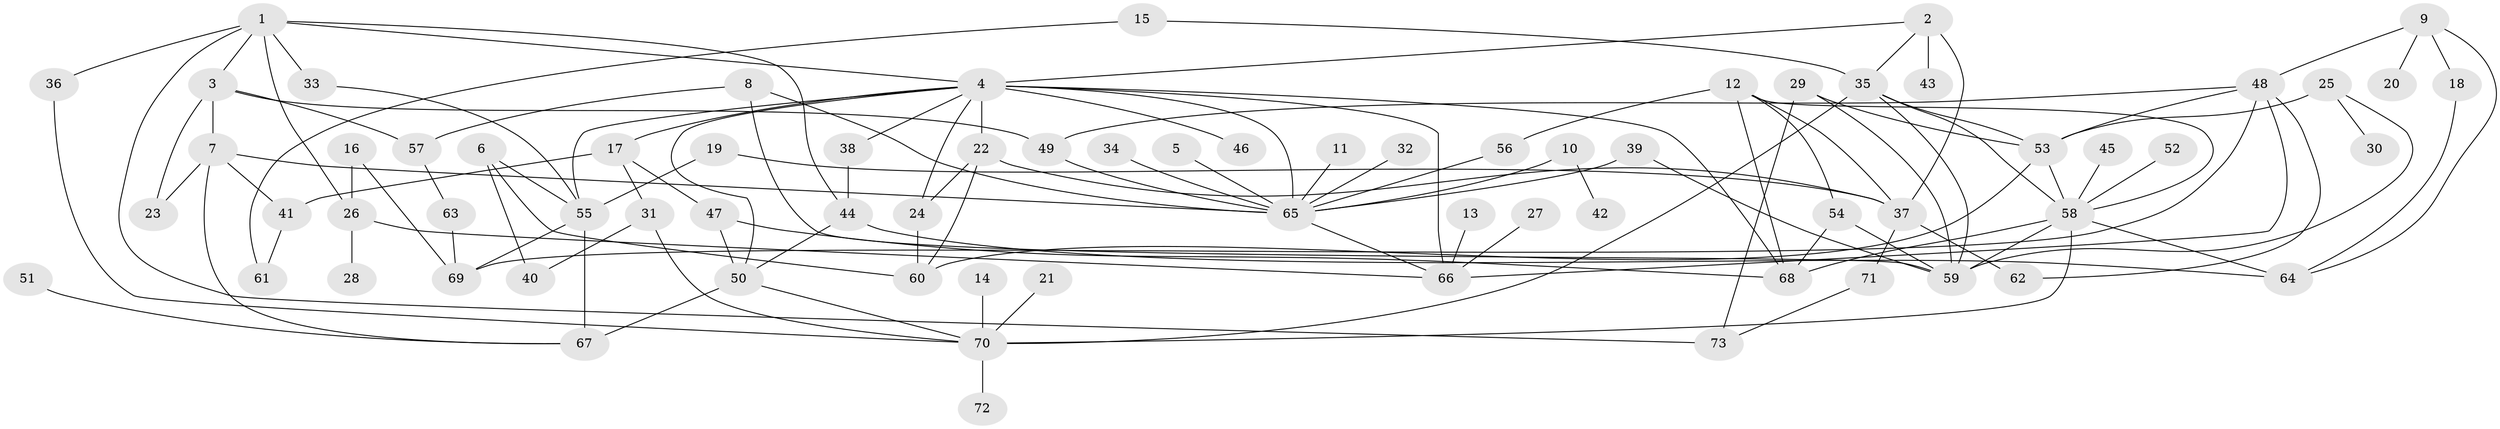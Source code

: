 // original degree distribution, {10: 0.013793103448275862, 8: 0.006896551724137931, 7: 0.013793103448275862, 5: 0.05517241379310345, 4: 0.15172413793103448, 3: 0.20689655172413793, 6: 0.013793103448275862, 2: 0.30344827586206896, 1: 0.23448275862068965}
// Generated by graph-tools (version 1.1) at 2025/49/03/09/25 03:49:25]
// undirected, 73 vertices, 121 edges
graph export_dot {
graph [start="1"]
  node [color=gray90,style=filled];
  1;
  2;
  3;
  4;
  5;
  6;
  7;
  8;
  9;
  10;
  11;
  12;
  13;
  14;
  15;
  16;
  17;
  18;
  19;
  20;
  21;
  22;
  23;
  24;
  25;
  26;
  27;
  28;
  29;
  30;
  31;
  32;
  33;
  34;
  35;
  36;
  37;
  38;
  39;
  40;
  41;
  42;
  43;
  44;
  45;
  46;
  47;
  48;
  49;
  50;
  51;
  52;
  53;
  54;
  55;
  56;
  57;
  58;
  59;
  60;
  61;
  62;
  63;
  64;
  65;
  66;
  67;
  68;
  69;
  70;
  71;
  72;
  73;
  1 -- 3 [weight=1.0];
  1 -- 4 [weight=1.0];
  1 -- 26 [weight=1.0];
  1 -- 33 [weight=1.0];
  1 -- 36 [weight=1.0];
  1 -- 44 [weight=1.0];
  1 -- 73 [weight=1.0];
  2 -- 4 [weight=1.0];
  2 -- 35 [weight=1.0];
  2 -- 37 [weight=1.0];
  2 -- 43 [weight=1.0];
  3 -- 7 [weight=1.0];
  3 -- 23 [weight=1.0];
  3 -- 49 [weight=1.0];
  3 -- 57 [weight=1.0];
  4 -- 17 [weight=1.0];
  4 -- 22 [weight=1.0];
  4 -- 24 [weight=1.0];
  4 -- 38 [weight=1.0];
  4 -- 46 [weight=1.0];
  4 -- 50 [weight=1.0];
  4 -- 55 [weight=1.0];
  4 -- 65 [weight=2.0];
  4 -- 66 [weight=1.0];
  4 -- 68 [weight=1.0];
  5 -- 65 [weight=1.0];
  6 -- 40 [weight=1.0];
  6 -- 55 [weight=1.0];
  6 -- 60 [weight=1.0];
  7 -- 23 [weight=1.0];
  7 -- 41 [weight=1.0];
  7 -- 65 [weight=1.0];
  7 -- 67 [weight=1.0];
  8 -- 57 [weight=1.0];
  8 -- 59 [weight=1.0];
  8 -- 65 [weight=1.0];
  9 -- 18 [weight=1.0];
  9 -- 20 [weight=1.0];
  9 -- 48 [weight=1.0];
  9 -- 64 [weight=1.0];
  10 -- 42 [weight=1.0];
  10 -- 65 [weight=1.0];
  11 -- 65 [weight=1.0];
  12 -- 37 [weight=1.0];
  12 -- 54 [weight=1.0];
  12 -- 56 [weight=1.0];
  12 -- 58 [weight=1.0];
  12 -- 68 [weight=1.0];
  13 -- 66 [weight=1.0];
  14 -- 70 [weight=1.0];
  15 -- 35 [weight=1.0];
  15 -- 61 [weight=1.0];
  16 -- 26 [weight=1.0];
  16 -- 69 [weight=1.0];
  17 -- 31 [weight=1.0];
  17 -- 41 [weight=1.0];
  17 -- 47 [weight=1.0];
  18 -- 64 [weight=1.0];
  19 -- 37 [weight=1.0];
  19 -- 55 [weight=1.0];
  21 -- 70 [weight=1.0];
  22 -- 24 [weight=1.0];
  22 -- 37 [weight=1.0];
  22 -- 60 [weight=1.0];
  24 -- 60 [weight=1.0];
  25 -- 30 [weight=1.0];
  25 -- 53 [weight=1.0];
  25 -- 59 [weight=1.0];
  26 -- 28 [weight=1.0];
  26 -- 66 [weight=1.0];
  27 -- 66 [weight=1.0];
  29 -- 53 [weight=1.0];
  29 -- 59 [weight=1.0];
  29 -- 73 [weight=1.0];
  31 -- 40 [weight=1.0];
  31 -- 70 [weight=1.0];
  32 -- 65 [weight=1.0];
  33 -- 55 [weight=1.0];
  34 -- 65 [weight=1.0];
  35 -- 53 [weight=1.0];
  35 -- 58 [weight=1.0];
  35 -- 59 [weight=1.0];
  35 -- 70 [weight=1.0];
  36 -- 70 [weight=1.0];
  37 -- 62 [weight=1.0];
  37 -- 71 [weight=1.0];
  38 -- 44 [weight=1.0];
  39 -- 59 [weight=1.0];
  39 -- 65 [weight=1.0];
  41 -- 61 [weight=1.0];
  44 -- 50 [weight=1.0];
  44 -- 64 [weight=1.0];
  45 -- 58 [weight=1.0];
  47 -- 50 [weight=1.0];
  47 -- 68 [weight=1.0];
  48 -- 49 [weight=1.0];
  48 -- 53 [weight=1.0];
  48 -- 62 [weight=1.0];
  48 -- 66 [weight=1.0];
  48 -- 69 [weight=1.0];
  49 -- 65 [weight=1.0];
  50 -- 67 [weight=2.0];
  50 -- 70 [weight=1.0];
  51 -- 67 [weight=1.0];
  52 -- 58 [weight=1.0];
  53 -- 58 [weight=1.0];
  53 -- 60 [weight=1.0];
  54 -- 59 [weight=1.0];
  54 -- 68 [weight=1.0];
  55 -- 67 [weight=1.0];
  55 -- 69 [weight=1.0];
  56 -- 65 [weight=1.0];
  57 -- 63 [weight=1.0];
  58 -- 59 [weight=1.0];
  58 -- 64 [weight=1.0];
  58 -- 68 [weight=1.0];
  58 -- 70 [weight=1.0];
  63 -- 69 [weight=1.0];
  65 -- 66 [weight=1.0];
  70 -- 72 [weight=1.0];
  71 -- 73 [weight=1.0];
}
